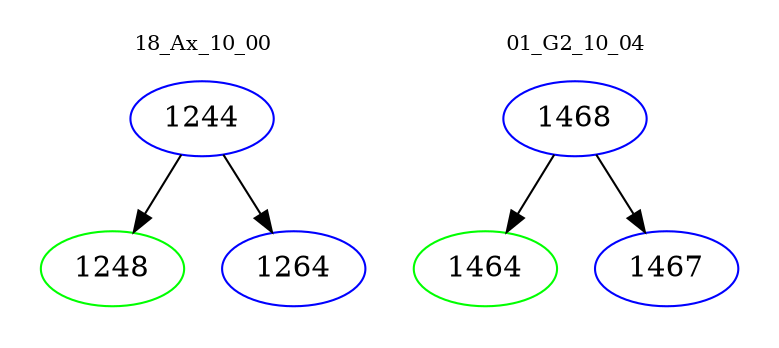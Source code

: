 digraph{
subgraph cluster_0 {
color = white
label = "18_Ax_10_00";
fontsize=10;
T0_1244 [label="1244", color="blue"]
T0_1244 -> T0_1248 [color="black"]
T0_1248 [label="1248", color="green"]
T0_1244 -> T0_1264 [color="black"]
T0_1264 [label="1264", color="blue"]
}
subgraph cluster_1 {
color = white
label = "01_G2_10_04";
fontsize=10;
T1_1468 [label="1468", color="blue"]
T1_1468 -> T1_1464 [color="black"]
T1_1464 [label="1464", color="green"]
T1_1468 -> T1_1467 [color="black"]
T1_1467 [label="1467", color="blue"]
}
}
